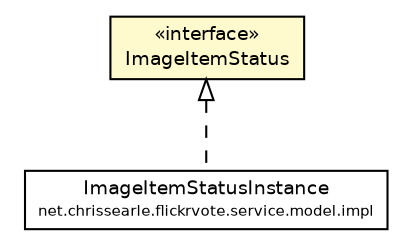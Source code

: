 #!/usr/local/bin/dot
#
# Class diagram 
# Generated by UmlGraph version 4.6 (http://www.spinellis.gr/sw/umlgraph)
#

digraph G {
	edge [fontname="Helvetica",fontsize=10,labelfontname="Helvetica",labelfontsize=10];
	node [fontname="Helvetica",fontsize=10,shape=plaintext];
	// net.chrissearle.flickrvote.service.model.ImageItemStatus
	c6688 [label=<<table border="0" cellborder="1" cellspacing="0" cellpadding="2" port="p" bgcolor="lemonChiffon" href="./ImageItemStatus.html">
		<tr><td><table border="0" cellspacing="0" cellpadding="1">
			<tr><td> &laquo;interface&raquo; </td></tr>
			<tr><td> ImageItemStatus </td></tr>
		</table></td></tr>
		</table>>, fontname="Helvetica", fontcolor="black", fontsize=9.0];
	// net.chrissearle.flickrvote.service.model.impl.ImageItemStatusInstance
	c6694 [label=<<table border="0" cellborder="1" cellspacing="0" cellpadding="2" port="p" href="./impl/ImageItemStatusInstance.html">
		<tr><td><table border="0" cellspacing="0" cellpadding="1">
			<tr><td> ImageItemStatusInstance </td></tr>
			<tr><td><font point-size="7.0"> net.chrissearle.flickrvote.service.model.impl </font></td></tr>
		</table></td></tr>
		</table>>, fontname="Helvetica", fontcolor="black", fontsize=9.0];
	//net.chrissearle.flickrvote.service.model.impl.ImageItemStatusInstance implements net.chrissearle.flickrvote.service.model.ImageItemStatus
	c6688:p -> c6694:p [dir=back,arrowtail=empty,style=dashed];
}

